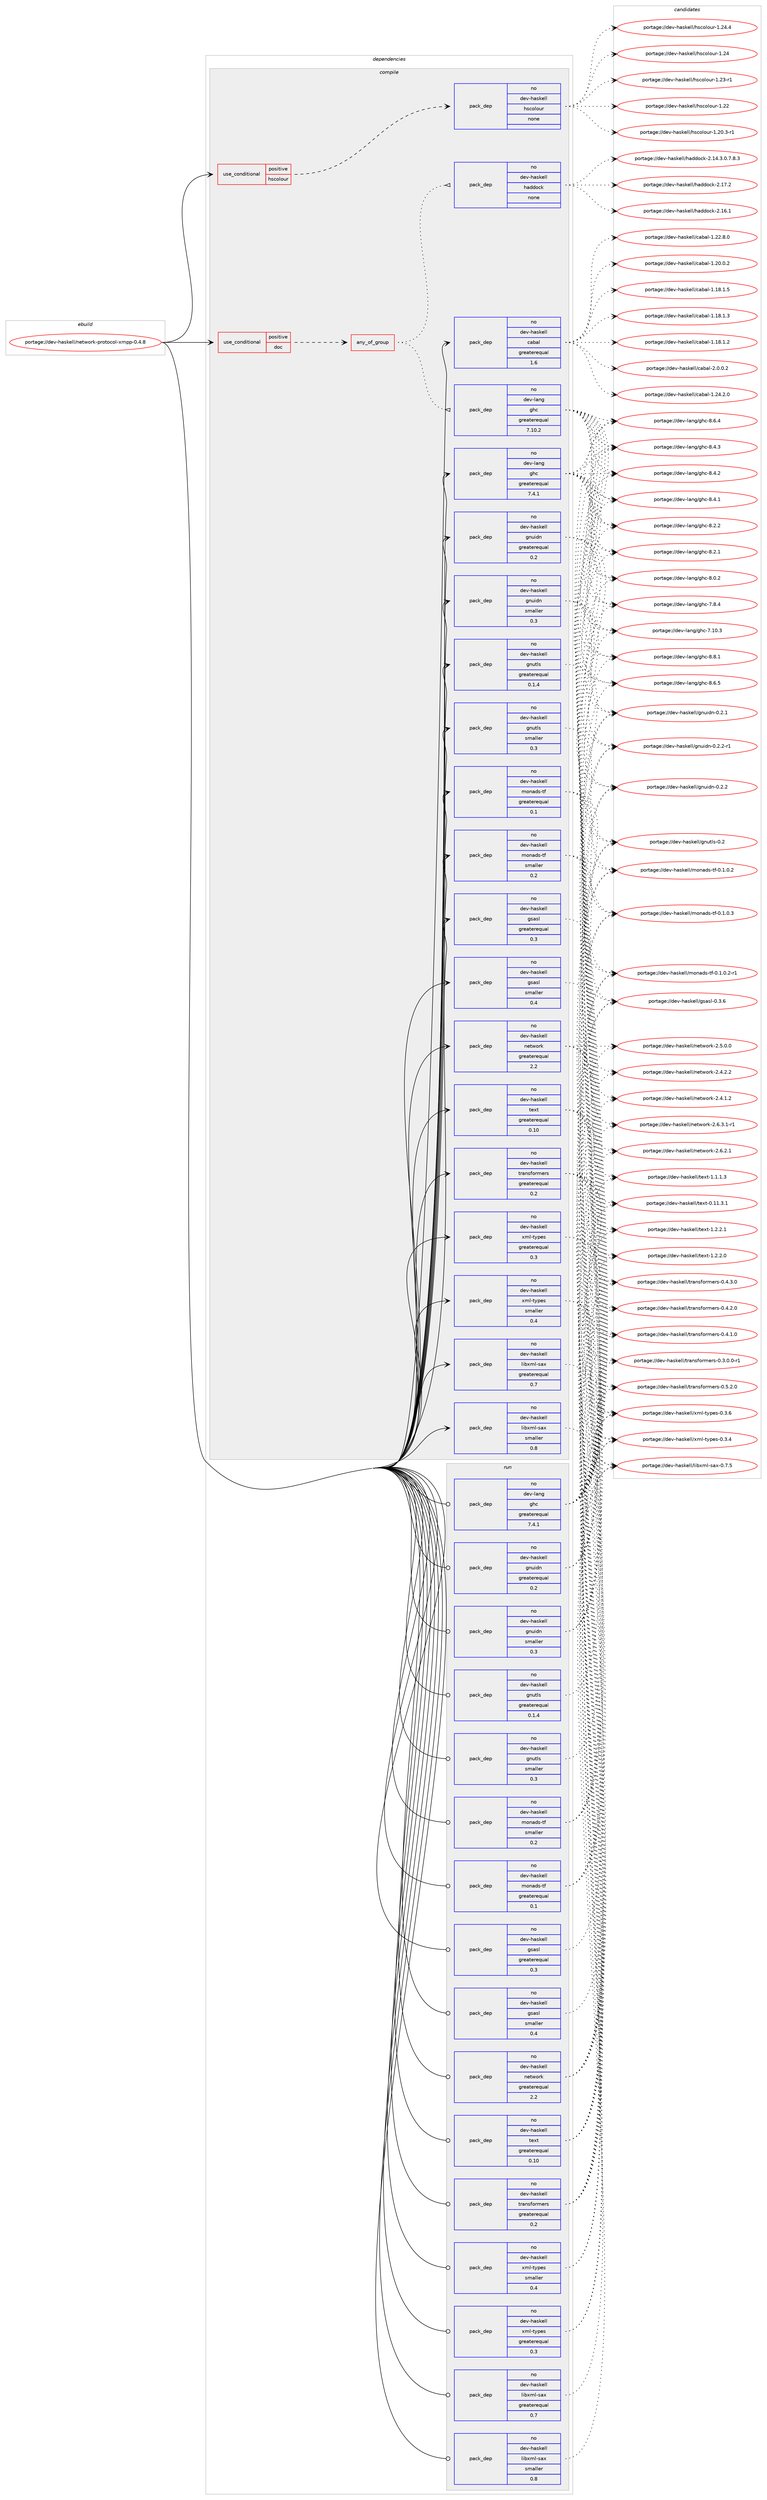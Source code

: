 digraph prolog {

# *************
# Graph options
# *************

newrank=true;
concentrate=true;
compound=true;
graph [rankdir=LR,fontname=Helvetica,fontsize=10,ranksep=1.5];#, ranksep=2.5, nodesep=0.2];
edge  [arrowhead=vee];
node  [fontname=Helvetica,fontsize=10];

# **********
# The ebuild
# **********

subgraph cluster_leftcol {
color=gray;
label=<<i>ebuild</i>>;
id [label="portage://dev-haskell/network-protocol-xmpp-0.4.8", color=red, width=4, href="../dev-haskell/network-protocol-xmpp-0.4.8.svg"];
}

# ****************
# The dependencies
# ****************

subgraph cluster_midcol {
color=gray;
label=<<i>dependencies</i>>;
subgraph cluster_compile {
fillcolor="#eeeeee";
style=filled;
label=<<i>compile</i>>;
subgraph cond132514 {
dependency550657 [label=<<TABLE BORDER="0" CELLBORDER="1" CELLSPACING="0" CELLPADDING="4"><TR><TD ROWSPAN="3" CELLPADDING="10">use_conditional</TD></TR><TR><TD>positive</TD></TR><TR><TD>doc</TD></TR></TABLE>>, shape=none, color=red];
subgraph any5997 {
dependency550658 [label=<<TABLE BORDER="0" CELLBORDER="1" CELLSPACING="0" CELLPADDING="4"><TR><TD CELLPADDING="10">any_of_group</TD></TR></TABLE>>, shape=none, color=red];subgraph pack411909 {
dependency550659 [label=<<TABLE BORDER="0" CELLBORDER="1" CELLSPACING="0" CELLPADDING="4" WIDTH="220"><TR><TD ROWSPAN="6" CELLPADDING="30">pack_dep</TD></TR><TR><TD WIDTH="110">no</TD></TR><TR><TD>dev-haskell</TD></TR><TR><TD>haddock</TD></TR><TR><TD>none</TD></TR><TR><TD></TD></TR></TABLE>>, shape=none, color=blue];
}
dependency550658:e -> dependency550659:w [weight=20,style="dotted",arrowhead="oinv"];
subgraph pack411910 {
dependency550660 [label=<<TABLE BORDER="0" CELLBORDER="1" CELLSPACING="0" CELLPADDING="4" WIDTH="220"><TR><TD ROWSPAN="6" CELLPADDING="30">pack_dep</TD></TR><TR><TD WIDTH="110">no</TD></TR><TR><TD>dev-lang</TD></TR><TR><TD>ghc</TD></TR><TR><TD>greaterequal</TD></TR><TR><TD>7.10.2</TD></TR></TABLE>>, shape=none, color=blue];
}
dependency550658:e -> dependency550660:w [weight=20,style="dotted",arrowhead="oinv"];
}
dependency550657:e -> dependency550658:w [weight=20,style="dashed",arrowhead="vee"];
}
id:e -> dependency550657:w [weight=20,style="solid",arrowhead="vee"];
subgraph cond132515 {
dependency550661 [label=<<TABLE BORDER="0" CELLBORDER="1" CELLSPACING="0" CELLPADDING="4"><TR><TD ROWSPAN="3" CELLPADDING="10">use_conditional</TD></TR><TR><TD>positive</TD></TR><TR><TD>hscolour</TD></TR></TABLE>>, shape=none, color=red];
subgraph pack411911 {
dependency550662 [label=<<TABLE BORDER="0" CELLBORDER="1" CELLSPACING="0" CELLPADDING="4" WIDTH="220"><TR><TD ROWSPAN="6" CELLPADDING="30">pack_dep</TD></TR><TR><TD WIDTH="110">no</TD></TR><TR><TD>dev-haskell</TD></TR><TR><TD>hscolour</TD></TR><TR><TD>none</TD></TR><TR><TD></TD></TR></TABLE>>, shape=none, color=blue];
}
dependency550661:e -> dependency550662:w [weight=20,style="dashed",arrowhead="vee"];
}
id:e -> dependency550661:w [weight=20,style="solid",arrowhead="vee"];
subgraph pack411912 {
dependency550663 [label=<<TABLE BORDER="0" CELLBORDER="1" CELLSPACING="0" CELLPADDING="4" WIDTH="220"><TR><TD ROWSPAN="6" CELLPADDING="30">pack_dep</TD></TR><TR><TD WIDTH="110">no</TD></TR><TR><TD>dev-haskell</TD></TR><TR><TD>cabal</TD></TR><TR><TD>greaterequal</TD></TR><TR><TD>1.6</TD></TR></TABLE>>, shape=none, color=blue];
}
id:e -> dependency550663:w [weight=20,style="solid",arrowhead="vee"];
subgraph pack411913 {
dependency550664 [label=<<TABLE BORDER="0" CELLBORDER="1" CELLSPACING="0" CELLPADDING="4" WIDTH="220"><TR><TD ROWSPAN="6" CELLPADDING="30">pack_dep</TD></TR><TR><TD WIDTH="110">no</TD></TR><TR><TD>dev-haskell</TD></TR><TR><TD>gnuidn</TD></TR><TR><TD>greaterequal</TD></TR><TR><TD>0.2</TD></TR></TABLE>>, shape=none, color=blue];
}
id:e -> dependency550664:w [weight=20,style="solid",arrowhead="vee"];
subgraph pack411914 {
dependency550665 [label=<<TABLE BORDER="0" CELLBORDER="1" CELLSPACING="0" CELLPADDING="4" WIDTH="220"><TR><TD ROWSPAN="6" CELLPADDING="30">pack_dep</TD></TR><TR><TD WIDTH="110">no</TD></TR><TR><TD>dev-haskell</TD></TR><TR><TD>gnuidn</TD></TR><TR><TD>smaller</TD></TR><TR><TD>0.3</TD></TR></TABLE>>, shape=none, color=blue];
}
id:e -> dependency550665:w [weight=20,style="solid",arrowhead="vee"];
subgraph pack411915 {
dependency550666 [label=<<TABLE BORDER="0" CELLBORDER="1" CELLSPACING="0" CELLPADDING="4" WIDTH="220"><TR><TD ROWSPAN="6" CELLPADDING="30">pack_dep</TD></TR><TR><TD WIDTH="110">no</TD></TR><TR><TD>dev-haskell</TD></TR><TR><TD>gnutls</TD></TR><TR><TD>greaterequal</TD></TR><TR><TD>0.1.4</TD></TR></TABLE>>, shape=none, color=blue];
}
id:e -> dependency550666:w [weight=20,style="solid",arrowhead="vee"];
subgraph pack411916 {
dependency550667 [label=<<TABLE BORDER="0" CELLBORDER="1" CELLSPACING="0" CELLPADDING="4" WIDTH="220"><TR><TD ROWSPAN="6" CELLPADDING="30">pack_dep</TD></TR><TR><TD WIDTH="110">no</TD></TR><TR><TD>dev-haskell</TD></TR><TR><TD>gnutls</TD></TR><TR><TD>smaller</TD></TR><TR><TD>0.3</TD></TR></TABLE>>, shape=none, color=blue];
}
id:e -> dependency550667:w [weight=20,style="solid",arrowhead="vee"];
subgraph pack411917 {
dependency550668 [label=<<TABLE BORDER="0" CELLBORDER="1" CELLSPACING="0" CELLPADDING="4" WIDTH="220"><TR><TD ROWSPAN="6" CELLPADDING="30">pack_dep</TD></TR><TR><TD WIDTH="110">no</TD></TR><TR><TD>dev-haskell</TD></TR><TR><TD>gsasl</TD></TR><TR><TD>greaterequal</TD></TR><TR><TD>0.3</TD></TR></TABLE>>, shape=none, color=blue];
}
id:e -> dependency550668:w [weight=20,style="solid",arrowhead="vee"];
subgraph pack411918 {
dependency550669 [label=<<TABLE BORDER="0" CELLBORDER="1" CELLSPACING="0" CELLPADDING="4" WIDTH="220"><TR><TD ROWSPAN="6" CELLPADDING="30">pack_dep</TD></TR><TR><TD WIDTH="110">no</TD></TR><TR><TD>dev-haskell</TD></TR><TR><TD>gsasl</TD></TR><TR><TD>smaller</TD></TR><TR><TD>0.4</TD></TR></TABLE>>, shape=none, color=blue];
}
id:e -> dependency550669:w [weight=20,style="solid",arrowhead="vee"];
subgraph pack411919 {
dependency550670 [label=<<TABLE BORDER="0" CELLBORDER="1" CELLSPACING="0" CELLPADDING="4" WIDTH="220"><TR><TD ROWSPAN="6" CELLPADDING="30">pack_dep</TD></TR><TR><TD WIDTH="110">no</TD></TR><TR><TD>dev-haskell</TD></TR><TR><TD>libxml-sax</TD></TR><TR><TD>greaterequal</TD></TR><TR><TD>0.7</TD></TR></TABLE>>, shape=none, color=blue];
}
id:e -> dependency550670:w [weight=20,style="solid",arrowhead="vee"];
subgraph pack411920 {
dependency550671 [label=<<TABLE BORDER="0" CELLBORDER="1" CELLSPACING="0" CELLPADDING="4" WIDTH="220"><TR><TD ROWSPAN="6" CELLPADDING="30">pack_dep</TD></TR><TR><TD WIDTH="110">no</TD></TR><TR><TD>dev-haskell</TD></TR><TR><TD>libxml-sax</TD></TR><TR><TD>smaller</TD></TR><TR><TD>0.8</TD></TR></TABLE>>, shape=none, color=blue];
}
id:e -> dependency550671:w [weight=20,style="solid",arrowhead="vee"];
subgraph pack411921 {
dependency550672 [label=<<TABLE BORDER="0" CELLBORDER="1" CELLSPACING="0" CELLPADDING="4" WIDTH="220"><TR><TD ROWSPAN="6" CELLPADDING="30">pack_dep</TD></TR><TR><TD WIDTH="110">no</TD></TR><TR><TD>dev-haskell</TD></TR><TR><TD>monads-tf</TD></TR><TR><TD>greaterequal</TD></TR><TR><TD>0.1</TD></TR></TABLE>>, shape=none, color=blue];
}
id:e -> dependency550672:w [weight=20,style="solid",arrowhead="vee"];
subgraph pack411922 {
dependency550673 [label=<<TABLE BORDER="0" CELLBORDER="1" CELLSPACING="0" CELLPADDING="4" WIDTH="220"><TR><TD ROWSPAN="6" CELLPADDING="30">pack_dep</TD></TR><TR><TD WIDTH="110">no</TD></TR><TR><TD>dev-haskell</TD></TR><TR><TD>monads-tf</TD></TR><TR><TD>smaller</TD></TR><TR><TD>0.2</TD></TR></TABLE>>, shape=none, color=blue];
}
id:e -> dependency550673:w [weight=20,style="solid",arrowhead="vee"];
subgraph pack411923 {
dependency550674 [label=<<TABLE BORDER="0" CELLBORDER="1" CELLSPACING="0" CELLPADDING="4" WIDTH="220"><TR><TD ROWSPAN="6" CELLPADDING="30">pack_dep</TD></TR><TR><TD WIDTH="110">no</TD></TR><TR><TD>dev-haskell</TD></TR><TR><TD>network</TD></TR><TR><TD>greaterequal</TD></TR><TR><TD>2.2</TD></TR></TABLE>>, shape=none, color=blue];
}
id:e -> dependency550674:w [weight=20,style="solid",arrowhead="vee"];
subgraph pack411924 {
dependency550675 [label=<<TABLE BORDER="0" CELLBORDER="1" CELLSPACING="0" CELLPADDING="4" WIDTH="220"><TR><TD ROWSPAN="6" CELLPADDING="30">pack_dep</TD></TR><TR><TD WIDTH="110">no</TD></TR><TR><TD>dev-haskell</TD></TR><TR><TD>text</TD></TR><TR><TD>greaterequal</TD></TR><TR><TD>0.10</TD></TR></TABLE>>, shape=none, color=blue];
}
id:e -> dependency550675:w [weight=20,style="solid",arrowhead="vee"];
subgraph pack411925 {
dependency550676 [label=<<TABLE BORDER="0" CELLBORDER="1" CELLSPACING="0" CELLPADDING="4" WIDTH="220"><TR><TD ROWSPAN="6" CELLPADDING="30">pack_dep</TD></TR><TR><TD WIDTH="110">no</TD></TR><TR><TD>dev-haskell</TD></TR><TR><TD>transformers</TD></TR><TR><TD>greaterequal</TD></TR><TR><TD>0.2</TD></TR></TABLE>>, shape=none, color=blue];
}
id:e -> dependency550676:w [weight=20,style="solid",arrowhead="vee"];
subgraph pack411926 {
dependency550677 [label=<<TABLE BORDER="0" CELLBORDER="1" CELLSPACING="0" CELLPADDING="4" WIDTH="220"><TR><TD ROWSPAN="6" CELLPADDING="30">pack_dep</TD></TR><TR><TD WIDTH="110">no</TD></TR><TR><TD>dev-haskell</TD></TR><TR><TD>xml-types</TD></TR><TR><TD>greaterequal</TD></TR><TR><TD>0.3</TD></TR></TABLE>>, shape=none, color=blue];
}
id:e -> dependency550677:w [weight=20,style="solid",arrowhead="vee"];
subgraph pack411927 {
dependency550678 [label=<<TABLE BORDER="0" CELLBORDER="1" CELLSPACING="0" CELLPADDING="4" WIDTH="220"><TR><TD ROWSPAN="6" CELLPADDING="30">pack_dep</TD></TR><TR><TD WIDTH="110">no</TD></TR><TR><TD>dev-haskell</TD></TR><TR><TD>xml-types</TD></TR><TR><TD>smaller</TD></TR><TR><TD>0.4</TD></TR></TABLE>>, shape=none, color=blue];
}
id:e -> dependency550678:w [weight=20,style="solid",arrowhead="vee"];
subgraph pack411928 {
dependency550679 [label=<<TABLE BORDER="0" CELLBORDER="1" CELLSPACING="0" CELLPADDING="4" WIDTH="220"><TR><TD ROWSPAN="6" CELLPADDING="30">pack_dep</TD></TR><TR><TD WIDTH="110">no</TD></TR><TR><TD>dev-lang</TD></TR><TR><TD>ghc</TD></TR><TR><TD>greaterequal</TD></TR><TR><TD>7.4.1</TD></TR></TABLE>>, shape=none, color=blue];
}
id:e -> dependency550679:w [weight=20,style="solid",arrowhead="vee"];
}
subgraph cluster_compileandrun {
fillcolor="#eeeeee";
style=filled;
label=<<i>compile and run</i>>;
}
subgraph cluster_run {
fillcolor="#eeeeee";
style=filled;
label=<<i>run</i>>;
subgraph pack411929 {
dependency550680 [label=<<TABLE BORDER="0" CELLBORDER="1" CELLSPACING="0" CELLPADDING="4" WIDTH="220"><TR><TD ROWSPAN="6" CELLPADDING="30">pack_dep</TD></TR><TR><TD WIDTH="110">no</TD></TR><TR><TD>dev-haskell</TD></TR><TR><TD>gnuidn</TD></TR><TR><TD>greaterequal</TD></TR><TR><TD>0.2</TD></TR></TABLE>>, shape=none, color=blue];
}
id:e -> dependency550680:w [weight=20,style="solid",arrowhead="odot"];
subgraph pack411930 {
dependency550681 [label=<<TABLE BORDER="0" CELLBORDER="1" CELLSPACING="0" CELLPADDING="4" WIDTH="220"><TR><TD ROWSPAN="6" CELLPADDING="30">pack_dep</TD></TR><TR><TD WIDTH="110">no</TD></TR><TR><TD>dev-haskell</TD></TR><TR><TD>gnuidn</TD></TR><TR><TD>smaller</TD></TR><TR><TD>0.3</TD></TR></TABLE>>, shape=none, color=blue];
}
id:e -> dependency550681:w [weight=20,style="solid",arrowhead="odot"];
subgraph pack411931 {
dependency550682 [label=<<TABLE BORDER="0" CELLBORDER="1" CELLSPACING="0" CELLPADDING="4" WIDTH="220"><TR><TD ROWSPAN="6" CELLPADDING="30">pack_dep</TD></TR><TR><TD WIDTH="110">no</TD></TR><TR><TD>dev-haskell</TD></TR><TR><TD>gnutls</TD></TR><TR><TD>greaterequal</TD></TR><TR><TD>0.1.4</TD></TR></TABLE>>, shape=none, color=blue];
}
id:e -> dependency550682:w [weight=20,style="solid",arrowhead="odot"];
subgraph pack411932 {
dependency550683 [label=<<TABLE BORDER="0" CELLBORDER="1" CELLSPACING="0" CELLPADDING="4" WIDTH="220"><TR><TD ROWSPAN="6" CELLPADDING="30">pack_dep</TD></TR><TR><TD WIDTH="110">no</TD></TR><TR><TD>dev-haskell</TD></TR><TR><TD>gnutls</TD></TR><TR><TD>smaller</TD></TR><TR><TD>0.3</TD></TR></TABLE>>, shape=none, color=blue];
}
id:e -> dependency550683:w [weight=20,style="solid",arrowhead="odot"];
subgraph pack411933 {
dependency550684 [label=<<TABLE BORDER="0" CELLBORDER="1" CELLSPACING="0" CELLPADDING="4" WIDTH="220"><TR><TD ROWSPAN="6" CELLPADDING="30">pack_dep</TD></TR><TR><TD WIDTH="110">no</TD></TR><TR><TD>dev-haskell</TD></TR><TR><TD>gsasl</TD></TR><TR><TD>greaterequal</TD></TR><TR><TD>0.3</TD></TR></TABLE>>, shape=none, color=blue];
}
id:e -> dependency550684:w [weight=20,style="solid",arrowhead="odot"];
subgraph pack411934 {
dependency550685 [label=<<TABLE BORDER="0" CELLBORDER="1" CELLSPACING="0" CELLPADDING="4" WIDTH="220"><TR><TD ROWSPAN="6" CELLPADDING="30">pack_dep</TD></TR><TR><TD WIDTH="110">no</TD></TR><TR><TD>dev-haskell</TD></TR><TR><TD>gsasl</TD></TR><TR><TD>smaller</TD></TR><TR><TD>0.4</TD></TR></TABLE>>, shape=none, color=blue];
}
id:e -> dependency550685:w [weight=20,style="solid",arrowhead="odot"];
subgraph pack411935 {
dependency550686 [label=<<TABLE BORDER="0" CELLBORDER="1" CELLSPACING="0" CELLPADDING="4" WIDTH="220"><TR><TD ROWSPAN="6" CELLPADDING="30">pack_dep</TD></TR><TR><TD WIDTH="110">no</TD></TR><TR><TD>dev-haskell</TD></TR><TR><TD>libxml-sax</TD></TR><TR><TD>greaterequal</TD></TR><TR><TD>0.7</TD></TR></TABLE>>, shape=none, color=blue];
}
id:e -> dependency550686:w [weight=20,style="solid",arrowhead="odot"];
subgraph pack411936 {
dependency550687 [label=<<TABLE BORDER="0" CELLBORDER="1" CELLSPACING="0" CELLPADDING="4" WIDTH="220"><TR><TD ROWSPAN="6" CELLPADDING="30">pack_dep</TD></TR><TR><TD WIDTH="110">no</TD></TR><TR><TD>dev-haskell</TD></TR><TR><TD>libxml-sax</TD></TR><TR><TD>smaller</TD></TR><TR><TD>0.8</TD></TR></TABLE>>, shape=none, color=blue];
}
id:e -> dependency550687:w [weight=20,style="solid",arrowhead="odot"];
subgraph pack411937 {
dependency550688 [label=<<TABLE BORDER="0" CELLBORDER="1" CELLSPACING="0" CELLPADDING="4" WIDTH="220"><TR><TD ROWSPAN="6" CELLPADDING="30">pack_dep</TD></TR><TR><TD WIDTH="110">no</TD></TR><TR><TD>dev-haskell</TD></TR><TR><TD>monads-tf</TD></TR><TR><TD>greaterequal</TD></TR><TR><TD>0.1</TD></TR></TABLE>>, shape=none, color=blue];
}
id:e -> dependency550688:w [weight=20,style="solid",arrowhead="odot"];
subgraph pack411938 {
dependency550689 [label=<<TABLE BORDER="0" CELLBORDER="1" CELLSPACING="0" CELLPADDING="4" WIDTH="220"><TR><TD ROWSPAN="6" CELLPADDING="30">pack_dep</TD></TR><TR><TD WIDTH="110">no</TD></TR><TR><TD>dev-haskell</TD></TR><TR><TD>monads-tf</TD></TR><TR><TD>smaller</TD></TR><TR><TD>0.2</TD></TR></TABLE>>, shape=none, color=blue];
}
id:e -> dependency550689:w [weight=20,style="solid",arrowhead="odot"];
subgraph pack411939 {
dependency550690 [label=<<TABLE BORDER="0" CELLBORDER="1" CELLSPACING="0" CELLPADDING="4" WIDTH="220"><TR><TD ROWSPAN="6" CELLPADDING="30">pack_dep</TD></TR><TR><TD WIDTH="110">no</TD></TR><TR><TD>dev-haskell</TD></TR><TR><TD>network</TD></TR><TR><TD>greaterequal</TD></TR><TR><TD>2.2</TD></TR></TABLE>>, shape=none, color=blue];
}
id:e -> dependency550690:w [weight=20,style="solid",arrowhead="odot"];
subgraph pack411940 {
dependency550691 [label=<<TABLE BORDER="0" CELLBORDER="1" CELLSPACING="0" CELLPADDING="4" WIDTH="220"><TR><TD ROWSPAN="6" CELLPADDING="30">pack_dep</TD></TR><TR><TD WIDTH="110">no</TD></TR><TR><TD>dev-haskell</TD></TR><TR><TD>text</TD></TR><TR><TD>greaterequal</TD></TR><TR><TD>0.10</TD></TR></TABLE>>, shape=none, color=blue];
}
id:e -> dependency550691:w [weight=20,style="solid",arrowhead="odot"];
subgraph pack411941 {
dependency550692 [label=<<TABLE BORDER="0" CELLBORDER="1" CELLSPACING="0" CELLPADDING="4" WIDTH="220"><TR><TD ROWSPAN="6" CELLPADDING="30">pack_dep</TD></TR><TR><TD WIDTH="110">no</TD></TR><TR><TD>dev-haskell</TD></TR><TR><TD>transformers</TD></TR><TR><TD>greaterequal</TD></TR><TR><TD>0.2</TD></TR></TABLE>>, shape=none, color=blue];
}
id:e -> dependency550692:w [weight=20,style="solid",arrowhead="odot"];
subgraph pack411942 {
dependency550693 [label=<<TABLE BORDER="0" CELLBORDER="1" CELLSPACING="0" CELLPADDING="4" WIDTH="220"><TR><TD ROWSPAN="6" CELLPADDING="30">pack_dep</TD></TR><TR><TD WIDTH="110">no</TD></TR><TR><TD>dev-haskell</TD></TR><TR><TD>xml-types</TD></TR><TR><TD>greaterequal</TD></TR><TR><TD>0.3</TD></TR></TABLE>>, shape=none, color=blue];
}
id:e -> dependency550693:w [weight=20,style="solid",arrowhead="odot"];
subgraph pack411943 {
dependency550694 [label=<<TABLE BORDER="0" CELLBORDER="1" CELLSPACING="0" CELLPADDING="4" WIDTH="220"><TR><TD ROWSPAN="6" CELLPADDING="30">pack_dep</TD></TR><TR><TD WIDTH="110">no</TD></TR><TR><TD>dev-haskell</TD></TR><TR><TD>xml-types</TD></TR><TR><TD>smaller</TD></TR><TR><TD>0.4</TD></TR></TABLE>>, shape=none, color=blue];
}
id:e -> dependency550694:w [weight=20,style="solid",arrowhead="odot"];
subgraph pack411944 {
dependency550695 [label=<<TABLE BORDER="0" CELLBORDER="1" CELLSPACING="0" CELLPADDING="4" WIDTH="220"><TR><TD ROWSPAN="6" CELLPADDING="30">pack_dep</TD></TR><TR><TD WIDTH="110">no</TD></TR><TR><TD>dev-lang</TD></TR><TR><TD>ghc</TD></TR><TR><TD>greaterequal</TD></TR><TR><TD>7.4.1</TD></TR></TABLE>>, shape=none, color=blue];
}
id:e -> dependency550695:w [weight=20,style="solid",arrowhead="odot"];
}
}

# **************
# The candidates
# **************

subgraph cluster_choices {
rank=same;
color=gray;
label=<<i>candidates</i>>;

subgraph choice411909 {
color=black;
nodesep=1;
choice100101118451049711510710110810847104971001001119910745504649554650 [label="portage://dev-haskell/haddock-2.17.2", color=red, width=4,href="../dev-haskell/haddock-2.17.2.svg"];
choice100101118451049711510710110810847104971001001119910745504649544649 [label="portage://dev-haskell/haddock-2.16.1", color=red, width=4,href="../dev-haskell/haddock-2.16.1.svg"];
choice1001011184510497115107101108108471049710010011199107455046495246514648465546564651 [label="portage://dev-haskell/haddock-2.14.3.0.7.8.3", color=red, width=4,href="../dev-haskell/haddock-2.14.3.0.7.8.3.svg"];
dependency550659:e -> choice100101118451049711510710110810847104971001001119910745504649554650:w [style=dotted,weight="100"];
dependency550659:e -> choice100101118451049711510710110810847104971001001119910745504649544649:w [style=dotted,weight="100"];
dependency550659:e -> choice1001011184510497115107101108108471049710010011199107455046495246514648465546564651:w [style=dotted,weight="100"];
}
subgraph choice411910 {
color=black;
nodesep=1;
choice10010111845108971101034710310499455646564649 [label="portage://dev-lang/ghc-8.8.1", color=red, width=4,href="../dev-lang/ghc-8.8.1.svg"];
choice10010111845108971101034710310499455646544653 [label="portage://dev-lang/ghc-8.6.5", color=red, width=4,href="../dev-lang/ghc-8.6.5.svg"];
choice10010111845108971101034710310499455646544652 [label="portage://dev-lang/ghc-8.6.4", color=red, width=4,href="../dev-lang/ghc-8.6.4.svg"];
choice10010111845108971101034710310499455646524651 [label="portage://dev-lang/ghc-8.4.3", color=red, width=4,href="../dev-lang/ghc-8.4.3.svg"];
choice10010111845108971101034710310499455646524650 [label="portage://dev-lang/ghc-8.4.2", color=red, width=4,href="../dev-lang/ghc-8.4.2.svg"];
choice10010111845108971101034710310499455646524649 [label="portage://dev-lang/ghc-8.4.1", color=red, width=4,href="../dev-lang/ghc-8.4.1.svg"];
choice10010111845108971101034710310499455646504650 [label="portage://dev-lang/ghc-8.2.2", color=red, width=4,href="../dev-lang/ghc-8.2.2.svg"];
choice10010111845108971101034710310499455646504649 [label="portage://dev-lang/ghc-8.2.1", color=red, width=4,href="../dev-lang/ghc-8.2.1.svg"];
choice10010111845108971101034710310499455646484650 [label="portage://dev-lang/ghc-8.0.2", color=red, width=4,href="../dev-lang/ghc-8.0.2.svg"];
choice10010111845108971101034710310499455546564652 [label="portage://dev-lang/ghc-7.8.4", color=red, width=4,href="../dev-lang/ghc-7.8.4.svg"];
choice1001011184510897110103471031049945554649484651 [label="portage://dev-lang/ghc-7.10.3", color=red, width=4,href="../dev-lang/ghc-7.10.3.svg"];
dependency550660:e -> choice10010111845108971101034710310499455646564649:w [style=dotted,weight="100"];
dependency550660:e -> choice10010111845108971101034710310499455646544653:w [style=dotted,weight="100"];
dependency550660:e -> choice10010111845108971101034710310499455646544652:w [style=dotted,weight="100"];
dependency550660:e -> choice10010111845108971101034710310499455646524651:w [style=dotted,weight="100"];
dependency550660:e -> choice10010111845108971101034710310499455646524650:w [style=dotted,weight="100"];
dependency550660:e -> choice10010111845108971101034710310499455646524649:w [style=dotted,weight="100"];
dependency550660:e -> choice10010111845108971101034710310499455646504650:w [style=dotted,weight="100"];
dependency550660:e -> choice10010111845108971101034710310499455646504649:w [style=dotted,weight="100"];
dependency550660:e -> choice10010111845108971101034710310499455646484650:w [style=dotted,weight="100"];
dependency550660:e -> choice10010111845108971101034710310499455546564652:w [style=dotted,weight="100"];
dependency550660:e -> choice1001011184510897110103471031049945554649484651:w [style=dotted,weight="100"];
}
subgraph choice411911 {
color=black;
nodesep=1;
choice1001011184510497115107101108108471041159911110811111711445494650524652 [label="portage://dev-haskell/hscolour-1.24.4", color=red, width=4,href="../dev-haskell/hscolour-1.24.4.svg"];
choice100101118451049711510710110810847104115991111081111171144549465052 [label="portage://dev-haskell/hscolour-1.24", color=red, width=4,href="../dev-haskell/hscolour-1.24.svg"];
choice1001011184510497115107101108108471041159911110811111711445494650514511449 [label="portage://dev-haskell/hscolour-1.23-r1", color=red, width=4,href="../dev-haskell/hscolour-1.23-r1.svg"];
choice100101118451049711510710110810847104115991111081111171144549465050 [label="portage://dev-haskell/hscolour-1.22", color=red, width=4,href="../dev-haskell/hscolour-1.22.svg"];
choice10010111845104971151071011081084710411599111108111117114454946504846514511449 [label="portage://dev-haskell/hscolour-1.20.3-r1", color=red, width=4,href="../dev-haskell/hscolour-1.20.3-r1.svg"];
dependency550662:e -> choice1001011184510497115107101108108471041159911110811111711445494650524652:w [style=dotted,weight="100"];
dependency550662:e -> choice100101118451049711510710110810847104115991111081111171144549465052:w [style=dotted,weight="100"];
dependency550662:e -> choice1001011184510497115107101108108471041159911110811111711445494650514511449:w [style=dotted,weight="100"];
dependency550662:e -> choice100101118451049711510710110810847104115991111081111171144549465050:w [style=dotted,weight="100"];
dependency550662:e -> choice10010111845104971151071011081084710411599111108111117114454946504846514511449:w [style=dotted,weight="100"];
}
subgraph choice411912 {
color=black;
nodesep=1;
choice100101118451049711510710110810847999798971084550464846484650 [label="portage://dev-haskell/cabal-2.0.0.2", color=red, width=4,href="../dev-haskell/cabal-2.0.0.2.svg"];
choice10010111845104971151071011081084799979897108454946505246504648 [label="portage://dev-haskell/cabal-1.24.2.0", color=red, width=4,href="../dev-haskell/cabal-1.24.2.0.svg"];
choice10010111845104971151071011081084799979897108454946505046564648 [label="portage://dev-haskell/cabal-1.22.8.0", color=red, width=4,href="../dev-haskell/cabal-1.22.8.0.svg"];
choice10010111845104971151071011081084799979897108454946504846484650 [label="portage://dev-haskell/cabal-1.20.0.2", color=red, width=4,href="../dev-haskell/cabal-1.20.0.2.svg"];
choice10010111845104971151071011081084799979897108454946495646494653 [label="portage://dev-haskell/cabal-1.18.1.5", color=red, width=4,href="../dev-haskell/cabal-1.18.1.5.svg"];
choice10010111845104971151071011081084799979897108454946495646494651 [label="portage://dev-haskell/cabal-1.18.1.3", color=red, width=4,href="../dev-haskell/cabal-1.18.1.3.svg"];
choice10010111845104971151071011081084799979897108454946495646494650 [label="portage://dev-haskell/cabal-1.18.1.2", color=red, width=4,href="../dev-haskell/cabal-1.18.1.2.svg"];
dependency550663:e -> choice100101118451049711510710110810847999798971084550464846484650:w [style=dotted,weight="100"];
dependency550663:e -> choice10010111845104971151071011081084799979897108454946505246504648:w [style=dotted,weight="100"];
dependency550663:e -> choice10010111845104971151071011081084799979897108454946505046564648:w [style=dotted,weight="100"];
dependency550663:e -> choice10010111845104971151071011081084799979897108454946504846484650:w [style=dotted,weight="100"];
dependency550663:e -> choice10010111845104971151071011081084799979897108454946495646494653:w [style=dotted,weight="100"];
dependency550663:e -> choice10010111845104971151071011081084799979897108454946495646494651:w [style=dotted,weight="100"];
dependency550663:e -> choice10010111845104971151071011081084799979897108454946495646494650:w [style=dotted,weight="100"];
}
subgraph choice411913 {
color=black;
nodesep=1;
choice1001011184510497115107101108108471031101171051001104548465046504511449 [label="portage://dev-haskell/gnuidn-0.2.2-r1", color=red, width=4,href="../dev-haskell/gnuidn-0.2.2-r1.svg"];
choice100101118451049711510710110810847103110117105100110454846504650 [label="portage://dev-haskell/gnuidn-0.2.2", color=red, width=4,href="../dev-haskell/gnuidn-0.2.2.svg"];
choice100101118451049711510710110810847103110117105100110454846504649 [label="portage://dev-haskell/gnuidn-0.2.1", color=red, width=4,href="../dev-haskell/gnuidn-0.2.1.svg"];
dependency550664:e -> choice1001011184510497115107101108108471031101171051001104548465046504511449:w [style=dotted,weight="100"];
dependency550664:e -> choice100101118451049711510710110810847103110117105100110454846504650:w [style=dotted,weight="100"];
dependency550664:e -> choice100101118451049711510710110810847103110117105100110454846504649:w [style=dotted,weight="100"];
}
subgraph choice411914 {
color=black;
nodesep=1;
choice1001011184510497115107101108108471031101171051001104548465046504511449 [label="portage://dev-haskell/gnuidn-0.2.2-r1", color=red, width=4,href="../dev-haskell/gnuidn-0.2.2-r1.svg"];
choice100101118451049711510710110810847103110117105100110454846504650 [label="portage://dev-haskell/gnuidn-0.2.2", color=red, width=4,href="../dev-haskell/gnuidn-0.2.2.svg"];
choice100101118451049711510710110810847103110117105100110454846504649 [label="portage://dev-haskell/gnuidn-0.2.1", color=red, width=4,href="../dev-haskell/gnuidn-0.2.1.svg"];
dependency550665:e -> choice1001011184510497115107101108108471031101171051001104548465046504511449:w [style=dotted,weight="100"];
dependency550665:e -> choice100101118451049711510710110810847103110117105100110454846504650:w [style=dotted,weight="100"];
dependency550665:e -> choice100101118451049711510710110810847103110117105100110454846504649:w [style=dotted,weight="100"];
}
subgraph choice411915 {
color=black;
nodesep=1;
choice10010111845104971151071011081084710311011711610811545484650 [label="portage://dev-haskell/gnutls-0.2", color=red, width=4,href="../dev-haskell/gnutls-0.2.svg"];
dependency550666:e -> choice10010111845104971151071011081084710311011711610811545484650:w [style=dotted,weight="100"];
}
subgraph choice411916 {
color=black;
nodesep=1;
choice10010111845104971151071011081084710311011711610811545484650 [label="portage://dev-haskell/gnutls-0.2", color=red, width=4,href="../dev-haskell/gnutls-0.2.svg"];
dependency550667:e -> choice10010111845104971151071011081084710311011711610811545484650:w [style=dotted,weight="100"];
}
subgraph choice411917 {
color=black;
nodesep=1;
choice10010111845104971151071011081084710311597115108454846514654 [label="portage://dev-haskell/gsasl-0.3.6", color=red, width=4,href="../dev-haskell/gsasl-0.3.6.svg"];
dependency550668:e -> choice10010111845104971151071011081084710311597115108454846514654:w [style=dotted,weight="100"];
}
subgraph choice411918 {
color=black;
nodesep=1;
choice10010111845104971151071011081084710311597115108454846514654 [label="portage://dev-haskell/gsasl-0.3.6", color=red, width=4,href="../dev-haskell/gsasl-0.3.6.svg"];
dependency550669:e -> choice10010111845104971151071011081084710311597115108454846514654:w [style=dotted,weight="100"];
}
subgraph choice411919 {
color=black;
nodesep=1;
choice100101118451049711510710110810847108105981201091084511597120454846554653 [label="portage://dev-haskell/libxml-sax-0.7.5", color=red, width=4,href="../dev-haskell/libxml-sax-0.7.5.svg"];
dependency550670:e -> choice100101118451049711510710110810847108105981201091084511597120454846554653:w [style=dotted,weight="100"];
}
subgraph choice411920 {
color=black;
nodesep=1;
choice100101118451049711510710110810847108105981201091084511597120454846554653 [label="portage://dev-haskell/libxml-sax-0.7.5", color=red, width=4,href="../dev-haskell/libxml-sax-0.7.5.svg"];
dependency550671:e -> choice100101118451049711510710110810847108105981201091084511597120454846554653:w [style=dotted,weight="100"];
}
subgraph choice411921 {
color=black;
nodesep=1;
choice10010111845104971151071011081084710911111097100115451161024548464946484651 [label="portage://dev-haskell/monads-tf-0.1.0.3", color=red, width=4,href="../dev-haskell/monads-tf-0.1.0.3.svg"];
choice100101118451049711510710110810847109111110971001154511610245484649464846504511449 [label="portage://dev-haskell/monads-tf-0.1.0.2-r1", color=red, width=4,href="../dev-haskell/monads-tf-0.1.0.2-r1.svg"];
choice10010111845104971151071011081084710911111097100115451161024548464946484650 [label="portage://dev-haskell/monads-tf-0.1.0.2", color=red, width=4,href="../dev-haskell/monads-tf-0.1.0.2.svg"];
dependency550672:e -> choice10010111845104971151071011081084710911111097100115451161024548464946484651:w [style=dotted,weight="100"];
dependency550672:e -> choice100101118451049711510710110810847109111110971001154511610245484649464846504511449:w [style=dotted,weight="100"];
dependency550672:e -> choice10010111845104971151071011081084710911111097100115451161024548464946484650:w [style=dotted,weight="100"];
}
subgraph choice411922 {
color=black;
nodesep=1;
choice10010111845104971151071011081084710911111097100115451161024548464946484651 [label="portage://dev-haskell/monads-tf-0.1.0.3", color=red, width=4,href="../dev-haskell/monads-tf-0.1.0.3.svg"];
choice100101118451049711510710110810847109111110971001154511610245484649464846504511449 [label="portage://dev-haskell/monads-tf-0.1.0.2-r1", color=red, width=4,href="../dev-haskell/monads-tf-0.1.0.2-r1.svg"];
choice10010111845104971151071011081084710911111097100115451161024548464946484650 [label="portage://dev-haskell/monads-tf-0.1.0.2", color=red, width=4,href="../dev-haskell/monads-tf-0.1.0.2.svg"];
dependency550673:e -> choice10010111845104971151071011081084710911111097100115451161024548464946484651:w [style=dotted,weight="100"];
dependency550673:e -> choice100101118451049711510710110810847109111110971001154511610245484649464846504511449:w [style=dotted,weight="100"];
dependency550673:e -> choice10010111845104971151071011081084710911111097100115451161024548464946484650:w [style=dotted,weight="100"];
}
subgraph choice411923 {
color=black;
nodesep=1;
choice10010111845104971151071011081084711010111611911111410745504654465146494511449 [label="portage://dev-haskell/network-2.6.3.1-r1", color=red, width=4,href="../dev-haskell/network-2.6.3.1-r1.svg"];
choice1001011184510497115107101108108471101011161191111141074550465446504649 [label="portage://dev-haskell/network-2.6.2.1", color=red, width=4,href="../dev-haskell/network-2.6.2.1.svg"];
choice1001011184510497115107101108108471101011161191111141074550465346484648 [label="portage://dev-haskell/network-2.5.0.0", color=red, width=4,href="../dev-haskell/network-2.5.0.0.svg"];
choice1001011184510497115107101108108471101011161191111141074550465246504650 [label="portage://dev-haskell/network-2.4.2.2", color=red, width=4,href="../dev-haskell/network-2.4.2.2.svg"];
choice1001011184510497115107101108108471101011161191111141074550465246494650 [label="portage://dev-haskell/network-2.4.1.2", color=red, width=4,href="../dev-haskell/network-2.4.1.2.svg"];
dependency550674:e -> choice10010111845104971151071011081084711010111611911111410745504654465146494511449:w [style=dotted,weight="100"];
dependency550674:e -> choice1001011184510497115107101108108471101011161191111141074550465446504649:w [style=dotted,weight="100"];
dependency550674:e -> choice1001011184510497115107101108108471101011161191111141074550465346484648:w [style=dotted,weight="100"];
dependency550674:e -> choice1001011184510497115107101108108471101011161191111141074550465246504650:w [style=dotted,weight="100"];
dependency550674:e -> choice1001011184510497115107101108108471101011161191111141074550465246494650:w [style=dotted,weight="100"];
}
subgraph choice411924 {
color=black;
nodesep=1;
choice1001011184510497115107101108108471161011201164549465046504649 [label="portage://dev-haskell/text-1.2.2.1", color=red, width=4,href="../dev-haskell/text-1.2.2.1.svg"];
choice1001011184510497115107101108108471161011201164549465046504648 [label="portage://dev-haskell/text-1.2.2.0", color=red, width=4,href="../dev-haskell/text-1.2.2.0.svg"];
choice1001011184510497115107101108108471161011201164549464946494651 [label="portage://dev-haskell/text-1.1.1.3", color=red, width=4,href="../dev-haskell/text-1.1.1.3.svg"];
choice100101118451049711510710110810847116101120116454846494946514649 [label="portage://dev-haskell/text-0.11.3.1", color=red, width=4,href="../dev-haskell/text-0.11.3.1.svg"];
dependency550675:e -> choice1001011184510497115107101108108471161011201164549465046504649:w [style=dotted,weight="100"];
dependency550675:e -> choice1001011184510497115107101108108471161011201164549465046504648:w [style=dotted,weight="100"];
dependency550675:e -> choice1001011184510497115107101108108471161011201164549464946494651:w [style=dotted,weight="100"];
dependency550675:e -> choice100101118451049711510710110810847116101120116454846494946514649:w [style=dotted,weight="100"];
}
subgraph choice411925 {
color=black;
nodesep=1;
choice100101118451049711510710110810847116114971101151021111141091011141154548465346504648 [label="portage://dev-haskell/transformers-0.5.2.0", color=red, width=4,href="../dev-haskell/transformers-0.5.2.0.svg"];
choice100101118451049711510710110810847116114971101151021111141091011141154548465246514648 [label="portage://dev-haskell/transformers-0.4.3.0", color=red, width=4,href="../dev-haskell/transformers-0.4.3.0.svg"];
choice100101118451049711510710110810847116114971101151021111141091011141154548465246504648 [label="portage://dev-haskell/transformers-0.4.2.0", color=red, width=4,href="../dev-haskell/transformers-0.4.2.0.svg"];
choice100101118451049711510710110810847116114971101151021111141091011141154548465246494648 [label="portage://dev-haskell/transformers-0.4.1.0", color=red, width=4,href="../dev-haskell/transformers-0.4.1.0.svg"];
choice1001011184510497115107101108108471161149711011510211111410910111411545484651464846484511449 [label="portage://dev-haskell/transformers-0.3.0.0-r1", color=red, width=4,href="../dev-haskell/transformers-0.3.0.0-r1.svg"];
dependency550676:e -> choice100101118451049711510710110810847116114971101151021111141091011141154548465346504648:w [style=dotted,weight="100"];
dependency550676:e -> choice100101118451049711510710110810847116114971101151021111141091011141154548465246514648:w [style=dotted,weight="100"];
dependency550676:e -> choice100101118451049711510710110810847116114971101151021111141091011141154548465246504648:w [style=dotted,weight="100"];
dependency550676:e -> choice100101118451049711510710110810847116114971101151021111141091011141154548465246494648:w [style=dotted,weight="100"];
dependency550676:e -> choice1001011184510497115107101108108471161149711011510211111410910111411545484651464846484511449:w [style=dotted,weight="100"];
}
subgraph choice411926 {
color=black;
nodesep=1;
choice10010111845104971151071011081084712010910845116121112101115454846514654 [label="portage://dev-haskell/xml-types-0.3.6", color=red, width=4,href="../dev-haskell/xml-types-0.3.6.svg"];
choice10010111845104971151071011081084712010910845116121112101115454846514652 [label="portage://dev-haskell/xml-types-0.3.4", color=red, width=4,href="../dev-haskell/xml-types-0.3.4.svg"];
dependency550677:e -> choice10010111845104971151071011081084712010910845116121112101115454846514654:w [style=dotted,weight="100"];
dependency550677:e -> choice10010111845104971151071011081084712010910845116121112101115454846514652:w [style=dotted,weight="100"];
}
subgraph choice411927 {
color=black;
nodesep=1;
choice10010111845104971151071011081084712010910845116121112101115454846514654 [label="portage://dev-haskell/xml-types-0.3.6", color=red, width=4,href="../dev-haskell/xml-types-0.3.6.svg"];
choice10010111845104971151071011081084712010910845116121112101115454846514652 [label="portage://dev-haskell/xml-types-0.3.4", color=red, width=4,href="../dev-haskell/xml-types-0.3.4.svg"];
dependency550678:e -> choice10010111845104971151071011081084712010910845116121112101115454846514654:w [style=dotted,weight="100"];
dependency550678:e -> choice10010111845104971151071011081084712010910845116121112101115454846514652:w [style=dotted,weight="100"];
}
subgraph choice411928 {
color=black;
nodesep=1;
choice10010111845108971101034710310499455646564649 [label="portage://dev-lang/ghc-8.8.1", color=red, width=4,href="../dev-lang/ghc-8.8.1.svg"];
choice10010111845108971101034710310499455646544653 [label="portage://dev-lang/ghc-8.6.5", color=red, width=4,href="../dev-lang/ghc-8.6.5.svg"];
choice10010111845108971101034710310499455646544652 [label="portage://dev-lang/ghc-8.6.4", color=red, width=4,href="../dev-lang/ghc-8.6.4.svg"];
choice10010111845108971101034710310499455646524651 [label="portage://dev-lang/ghc-8.4.3", color=red, width=4,href="../dev-lang/ghc-8.4.3.svg"];
choice10010111845108971101034710310499455646524650 [label="portage://dev-lang/ghc-8.4.2", color=red, width=4,href="../dev-lang/ghc-8.4.2.svg"];
choice10010111845108971101034710310499455646524649 [label="portage://dev-lang/ghc-8.4.1", color=red, width=4,href="../dev-lang/ghc-8.4.1.svg"];
choice10010111845108971101034710310499455646504650 [label="portage://dev-lang/ghc-8.2.2", color=red, width=4,href="../dev-lang/ghc-8.2.2.svg"];
choice10010111845108971101034710310499455646504649 [label="portage://dev-lang/ghc-8.2.1", color=red, width=4,href="../dev-lang/ghc-8.2.1.svg"];
choice10010111845108971101034710310499455646484650 [label="portage://dev-lang/ghc-8.0.2", color=red, width=4,href="../dev-lang/ghc-8.0.2.svg"];
choice10010111845108971101034710310499455546564652 [label="portage://dev-lang/ghc-7.8.4", color=red, width=4,href="../dev-lang/ghc-7.8.4.svg"];
choice1001011184510897110103471031049945554649484651 [label="portage://dev-lang/ghc-7.10.3", color=red, width=4,href="../dev-lang/ghc-7.10.3.svg"];
dependency550679:e -> choice10010111845108971101034710310499455646564649:w [style=dotted,weight="100"];
dependency550679:e -> choice10010111845108971101034710310499455646544653:w [style=dotted,weight="100"];
dependency550679:e -> choice10010111845108971101034710310499455646544652:w [style=dotted,weight="100"];
dependency550679:e -> choice10010111845108971101034710310499455646524651:w [style=dotted,weight="100"];
dependency550679:e -> choice10010111845108971101034710310499455646524650:w [style=dotted,weight="100"];
dependency550679:e -> choice10010111845108971101034710310499455646524649:w [style=dotted,weight="100"];
dependency550679:e -> choice10010111845108971101034710310499455646504650:w [style=dotted,weight="100"];
dependency550679:e -> choice10010111845108971101034710310499455646504649:w [style=dotted,weight="100"];
dependency550679:e -> choice10010111845108971101034710310499455646484650:w [style=dotted,weight="100"];
dependency550679:e -> choice10010111845108971101034710310499455546564652:w [style=dotted,weight="100"];
dependency550679:e -> choice1001011184510897110103471031049945554649484651:w [style=dotted,weight="100"];
}
subgraph choice411929 {
color=black;
nodesep=1;
choice1001011184510497115107101108108471031101171051001104548465046504511449 [label="portage://dev-haskell/gnuidn-0.2.2-r1", color=red, width=4,href="../dev-haskell/gnuidn-0.2.2-r1.svg"];
choice100101118451049711510710110810847103110117105100110454846504650 [label="portage://dev-haskell/gnuidn-0.2.2", color=red, width=4,href="../dev-haskell/gnuidn-0.2.2.svg"];
choice100101118451049711510710110810847103110117105100110454846504649 [label="portage://dev-haskell/gnuidn-0.2.1", color=red, width=4,href="../dev-haskell/gnuidn-0.2.1.svg"];
dependency550680:e -> choice1001011184510497115107101108108471031101171051001104548465046504511449:w [style=dotted,weight="100"];
dependency550680:e -> choice100101118451049711510710110810847103110117105100110454846504650:w [style=dotted,weight="100"];
dependency550680:e -> choice100101118451049711510710110810847103110117105100110454846504649:w [style=dotted,weight="100"];
}
subgraph choice411930 {
color=black;
nodesep=1;
choice1001011184510497115107101108108471031101171051001104548465046504511449 [label="portage://dev-haskell/gnuidn-0.2.2-r1", color=red, width=4,href="../dev-haskell/gnuidn-0.2.2-r1.svg"];
choice100101118451049711510710110810847103110117105100110454846504650 [label="portage://dev-haskell/gnuidn-0.2.2", color=red, width=4,href="../dev-haskell/gnuidn-0.2.2.svg"];
choice100101118451049711510710110810847103110117105100110454846504649 [label="portage://dev-haskell/gnuidn-0.2.1", color=red, width=4,href="../dev-haskell/gnuidn-0.2.1.svg"];
dependency550681:e -> choice1001011184510497115107101108108471031101171051001104548465046504511449:w [style=dotted,weight="100"];
dependency550681:e -> choice100101118451049711510710110810847103110117105100110454846504650:w [style=dotted,weight="100"];
dependency550681:e -> choice100101118451049711510710110810847103110117105100110454846504649:w [style=dotted,weight="100"];
}
subgraph choice411931 {
color=black;
nodesep=1;
choice10010111845104971151071011081084710311011711610811545484650 [label="portage://dev-haskell/gnutls-0.2", color=red, width=4,href="../dev-haskell/gnutls-0.2.svg"];
dependency550682:e -> choice10010111845104971151071011081084710311011711610811545484650:w [style=dotted,weight="100"];
}
subgraph choice411932 {
color=black;
nodesep=1;
choice10010111845104971151071011081084710311011711610811545484650 [label="portage://dev-haskell/gnutls-0.2", color=red, width=4,href="../dev-haskell/gnutls-0.2.svg"];
dependency550683:e -> choice10010111845104971151071011081084710311011711610811545484650:w [style=dotted,weight="100"];
}
subgraph choice411933 {
color=black;
nodesep=1;
choice10010111845104971151071011081084710311597115108454846514654 [label="portage://dev-haskell/gsasl-0.3.6", color=red, width=4,href="../dev-haskell/gsasl-0.3.6.svg"];
dependency550684:e -> choice10010111845104971151071011081084710311597115108454846514654:w [style=dotted,weight="100"];
}
subgraph choice411934 {
color=black;
nodesep=1;
choice10010111845104971151071011081084710311597115108454846514654 [label="portage://dev-haskell/gsasl-0.3.6", color=red, width=4,href="../dev-haskell/gsasl-0.3.6.svg"];
dependency550685:e -> choice10010111845104971151071011081084710311597115108454846514654:w [style=dotted,weight="100"];
}
subgraph choice411935 {
color=black;
nodesep=1;
choice100101118451049711510710110810847108105981201091084511597120454846554653 [label="portage://dev-haskell/libxml-sax-0.7.5", color=red, width=4,href="../dev-haskell/libxml-sax-0.7.5.svg"];
dependency550686:e -> choice100101118451049711510710110810847108105981201091084511597120454846554653:w [style=dotted,weight="100"];
}
subgraph choice411936 {
color=black;
nodesep=1;
choice100101118451049711510710110810847108105981201091084511597120454846554653 [label="portage://dev-haskell/libxml-sax-0.7.5", color=red, width=4,href="../dev-haskell/libxml-sax-0.7.5.svg"];
dependency550687:e -> choice100101118451049711510710110810847108105981201091084511597120454846554653:w [style=dotted,weight="100"];
}
subgraph choice411937 {
color=black;
nodesep=1;
choice10010111845104971151071011081084710911111097100115451161024548464946484651 [label="portage://dev-haskell/monads-tf-0.1.0.3", color=red, width=4,href="../dev-haskell/monads-tf-0.1.0.3.svg"];
choice100101118451049711510710110810847109111110971001154511610245484649464846504511449 [label="portage://dev-haskell/monads-tf-0.1.0.2-r1", color=red, width=4,href="../dev-haskell/monads-tf-0.1.0.2-r1.svg"];
choice10010111845104971151071011081084710911111097100115451161024548464946484650 [label="portage://dev-haskell/monads-tf-0.1.0.2", color=red, width=4,href="../dev-haskell/monads-tf-0.1.0.2.svg"];
dependency550688:e -> choice10010111845104971151071011081084710911111097100115451161024548464946484651:w [style=dotted,weight="100"];
dependency550688:e -> choice100101118451049711510710110810847109111110971001154511610245484649464846504511449:w [style=dotted,weight="100"];
dependency550688:e -> choice10010111845104971151071011081084710911111097100115451161024548464946484650:w [style=dotted,weight="100"];
}
subgraph choice411938 {
color=black;
nodesep=1;
choice10010111845104971151071011081084710911111097100115451161024548464946484651 [label="portage://dev-haskell/monads-tf-0.1.0.3", color=red, width=4,href="../dev-haskell/monads-tf-0.1.0.3.svg"];
choice100101118451049711510710110810847109111110971001154511610245484649464846504511449 [label="portage://dev-haskell/monads-tf-0.1.0.2-r1", color=red, width=4,href="../dev-haskell/monads-tf-0.1.0.2-r1.svg"];
choice10010111845104971151071011081084710911111097100115451161024548464946484650 [label="portage://dev-haskell/monads-tf-0.1.0.2", color=red, width=4,href="../dev-haskell/monads-tf-0.1.0.2.svg"];
dependency550689:e -> choice10010111845104971151071011081084710911111097100115451161024548464946484651:w [style=dotted,weight="100"];
dependency550689:e -> choice100101118451049711510710110810847109111110971001154511610245484649464846504511449:w [style=dotted,weight="100"];
dependency550689:e -> choice10010111845104971151071011081084710911111097100115451161024548464946484650:w [style=dotted,weight="100"];
}
subgraph choice411939 {
color=black;
nodesep=1;
choice10010111845104971151071011081084711010111611911111410745504654465146494511449 [label="portage://dev-haskell/network-2.6.3.1-r1", color=red, width=4,href="../dev-haskell/network-2.6.3.1-r1.svg"];
choice1001011184510497115107101108108471101011161191111141074550465446504649 [label="portage://dev-haskell/network-2.6.2.1", color=red, width=4,href="../dev-haskell/network-2.6.2.1.svg"];
choice1001011184510497115107101108108471101011161191111141074550465346484648 [label="portage://dev-haskell/network-2.5.0.0", color=red, width=4,href="../dev-haskell/network-2.5.0.0.svg"];
choice1001011184510497115107101108108471101011161191111141074550465246504650 [label="portage://dev-haskell/network-2.4.2.2", color=red, width=4,href="../dev-haskell/network-2.4.2.2.svg"];
choice1001011184510497115107101108108471101011161191111141074550465246494650 [label="portage://dev-haskell/network-2.4.1.2", color=red, width=4,href="../dev-haskell/network-2.4.1.2.svg"];
dependency550690:e -> choice10010111845104971151071011081084711010111611911111410745504654465146494511449:w [style=dotted,weight="100"];
dependency550690:e -> choice1001011184510497115107101108108471101011161191111141074550465446504649:w [style=dotted,weight="100"];
dependency550690:e -> choice1001011184510497115107101108108471101011161191111141074550465346484648:w [style=dotted,weight="100"];
dependency550690:e -> choice1001011184510497115107101108108471101011161191111141074550465246504650:w [style=dotted,weight="100"];
dependency550690:e -> choice1001011184510497115107101108108471101011161191111141074550465246494650:w [style=dotted,weight="100"];
}
subgraph choice411940 {
color=black;
nodesep=1;
choice1001011184510497115107101108108471161011201164549465046504649 [label="portage://dev-haskell/text-1.2.2.1", color=red, width=4,href="../dev-haskell/text-1.2.2.1.svg"];
choice1001011184510497115107101108108471161011201164549465046504648 [label="portage://dev-haskell/text-1.2.2.0", color=red, width=4,href="../dev-haskell/text-1.2.2.0.svg"];
choice1001011184510497115107101108108471161011201164549464946494651 [label="portage://dev-haskell/text-1.1.1.3", color=red, width=4,href="../dev-haskell/text-1.1.1.3.svg"];
choice100101118451049711510710110810847116101120116454846494946514649 [label="portage://dev-haskell/text-0.11.3.1", color=red, width=4,href="../dev-haskell/text-0.11.3.1.svg"];
dependency550691:e -> choice1001011184510497115107101108108471161011201164549465046504649:w [style=dotted,weight="100"];
dependency550691:e -> choice1001011184510497115107101108108471161011201164549465046504648:w [style=dotted,weight="100"];
dependency550691:e -> choice1001011184510497115107101108108471161011201164549464946494651:w [style=dotted,weight="100"];
dependency550691:e -> choice100101118451049711510710110810847116101120116454846494946514649:w [style=dotted,weight="100"];
}
subgraph choice411941 {
color=black;
nodesep=1;
choice100101118451049711510710110810847116114971101151021111141091011141154548465346504648 [label="portage://dev-haskell/transformers-0.5.2.0", color=red, width=4,href="../dev-haskell/transformers-0.5.2.0.svg"];
choice100101118451049711510710110810847116114971101151021111141091011141154548465246514648 [label="portage://dev-haskell/transformers-0.4.3.0", color=red, width=4,href="../dev-haskell/transformers-0.4.3.0.svg"];
choice100101118451049711510710110810847116114971101151021111141091011141154548465246504648 [label="portage://dev-haskell/transformers-0.4.2.0", color=red, width=4,href="../dev-haskell/transformers-0.4.2.0.svg"];
choice100101118451049711510710110810847116114971101151021111141091011141154548465246494648 [label="portage://dev-haskell/transformers-0.4.1.0", color=red, width=4,href="../dev-haskell/transformers-0.4.1.0.svg"];
choice1001011184510497115107101108108471161149711011510211111410910111411545484651464846484511449 [label="portage://dev-haskell/transformers-0.3.0.0-r1", color=red, width=4,href="../dev-haskell/transformers-0.3.0.0-r1.svg"];
dependency550692:e -> choice100101118451049711510710110810847116114971101151021111141091011141154548465346504648:w [style=dotted,weight="100"];
dependency550692:e -> choice100101118451049711510710110810847116114971101151021111141091011141154548465246514648:w [style=dotted,weight="100"];
dependency550692:e -> choice100101118451049711510710110810847116114971101151021111141091011141154548465246504648:w [style=dotted,weight="100"];
dependency550692:e -> choice100101118451049711510710110810847116114971101151021111141091011141154548465246494648:w [style=dotted,weight="100"];
dependency550692:e -> choice1001011184510497115107101108108471161149711011510211111410910111411545484651464846484511449:w [style=dotted,weight="100"];
}
subgraph choice411942 {
color=black;
nodesep=1;
choice10010111845104971151071011081084712010910845116121112101115454846514654 [label="portage://dev-haskell/xml-types-0.3.6", color=red, width=4,href="../dev-haskell/xml-types-0.3.6.svg"];
choice10010111845104971151071011081084712010910845116121112101115454846514652 [label="portage://dev-haskell/xml-types-0.3.4", color=red, width=4,href="../dev-haskell/xml-types-0.3.4.svg"];
dependency550693:e -> choice10010111845104971151071011081084712010910845116121112101115454846514654:w [style=dotted,weight="100"];
dependency550693:e -> choice10010111845104971151071011081084712010910845116121112101115454846514652:w [style=dotted,weight="100"];
}
subgraph choice411943 {
color=black;
nodesep=1;
choice10010111845104971151071011081084712010910845116121112101115454846514654 [label="portage://dev-haskell/xml-types-0.3.6", color=red, width=4,href="../dev-haskell/xml-types-0.3.6.svg"];
choice10010111845104971151071011081084712010910845116121112101115454846514652 [label="portage://dev-haskell/xml-types-0.3.4", color=red, width=4,href="../dev-haskell/xml-types-0.3.4.svg"];
dependency550694:e -> choice10010111845104971151071011081084712010910845116121112101115454846514654:w [style=dotted,weight="100"];
dependency550694:e -> choice10010111845104971151071011081084712010910845116121112101115454846514652:w [style=dotted,weight="100"];
}
subgraph choice411944 {
color=black;
nodesep=1;
choice10010111845108971101034710310499455646564649 [label="portage://dev-lang/ghc-8.8.1", color=red, width=4,href="../dev-lang/ghc-8.8.1.svg"];
choice10010111845108971101034710310499455646544653 [label="portage://dev-lang/ghc-8.6.5", color=red, width=4,href="../dev-lang/ghc-8.6.5.svg"];
choice10010111845108971101034710310499455646544652 [label="portage://dev-lang/ghc-8.6.4", color=red, width=4,href="../dev-lang/ghc-8.6.4.svg"];
choice10010111845108971101034710310499455646524651 [label="portage://dev-lang/ghc-8.4.3", color=red, width=4,href="../dev-lang/ghc-8.4.3.svg"];
choice10010111845108971101034710310499455646524650 [label="portage://dev-lang/ghc-8.4.2", color=red, width=4,href="../dev-lang/ghc-8.4.2.svg"];
choice10010111845108971101034710310499455646524649 [label="portage://dev-lang/ghc-8.4.1", color=red, width=4,href="../dev-lang/ghc-8.4.1.svg"];
choice10010111845108971101034710310499455646504650 [label="portage://dev-lang/ghc-8.2.2", color=red, width=4,href="../dev-lang/ghc-8.2.2.svg"];
choice10010111845108971101034710310499455646504649 [label="portage://dev-lang/ghc-8.2.1", color=red, width=4,href="../dev-lang/ghc-8.2.1.svg"];
choice10010111845108971101034710310499455646484650 [label="portage://dev-lang/ghc-8.0.2", color=red, width=4,href="../dev-lang/ghc-8.0.2.svg"];
choice10010111845108971101034710310499455546564652 [label="portage://dev-lang/ghc-7.8.4", color=red, width=4,href="../dev-lang/ghc-7.8.4.svg"];
choice1001011184510897110103471031049945554649484651 [label="portage://dev-lang/ghc-7.10.3", color=red, width=4,href="../dev-lang/ghc-7.10.3.svg"];
dependency550695:e -> choice10010111845108971101034710310499455646564649:w [style=dotted,weight="100"];
dependency550695:e -> choice10010111845108971101034710310499455646544653:w [style=dotted,weight="100"];
dependency550695:e -> choice10010111845108971101034710310499455646544652:w [style=dotted,weight="100"];
dependency550695:e -> choice10010111845108971101034710310499455646524651:w [style=dotted,weight="100"];
dependency550695:e -> choice10010111845108971101034710310499455646524650:w [style=dotted,weight="100"];
dependency550695:e -> choice10010111845108971101034710310499455646524649:w [style=dotted,weight="100"];
dependency550695:e -> choice10010111845108971101034710310499455646504650:w [style=dotted,weight="100"];
dependency550695:e -> choice10010111845108971101034710310499455646504649:w [style=dotted,weight="100"];
dependency550695:e -> choice10010111845108971101034710310499455646484650:w [style=dotted,weight="100"];
dependency550695:e -> choice10010111845108971101034710310499455546564652:w [style=dotted,weight="100"];
dependency550695:e -> choice1001011184510897110103471031049945554649484651:w [style=dotted,weight="100"];
}
}

}
